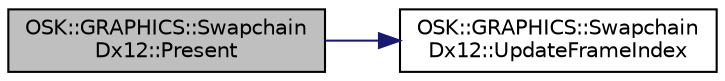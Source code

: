 digraph "OSK::GRAPHICS::SwapchainDx12::Present"
{
 // LATEX_PDF_SIZE
  edge [fontname="Helvetica",fontsize="10",labelfontname="Helvetica",labelfontsize="10"];
  node [fontname="Helvetica",fontsize="10",shape=record];
  rankdir="LR";
  Node1 [label="OSK::GRAPHICS::Swapchain\lDx12::Present",height=0.2,width=0.4,color="black", fillcolor="grey75", style="filled", fontcolor="black",tooltip="Envía la imagen renderizada al monitor."];
  Node1 -> Node2 [color="midnightblue",fontsize="10",style="solid",fontname="Helvetica"];
  Node2 [label="OSK::GRAPHICS::Swapchain\lDx12::UpdateFrameIndex",height=0.2,width=0.4,color="black", fillcolor="white", style="filled",URL="$class_o_s_k_1_1_g_r_a_p_h_i_c_s_1_1_swapchain_dx12.html#a6b8b38be2d0042035bc6c08605faddf2",tooltip=" "];
}
